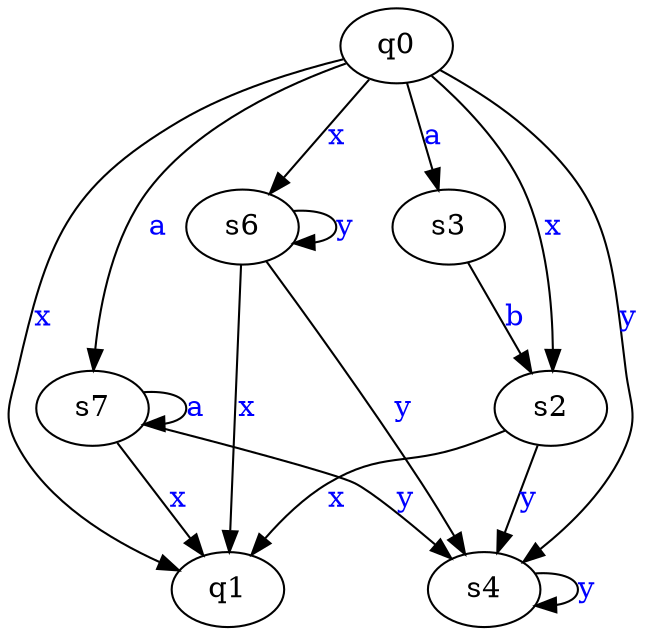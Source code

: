 digraph G {
	"s6"->"q1"[ label=<<font color="blue">x </font>> ];
	"s7"->"s7"[ label=<<font color="blue">a</font>> ];
	"s2"->"s4"[ label=<<font color="blue">y</font>> ];
	"s7"->"s4"[ label=<<font color="blue">y</font>> ];
	"q0"->"s4"[ label=<<font color="blue">y</font>> ];
	"q0"->"s7"[ label=<<font color="blue">a</font>> ];
	"q0"->"s2"[ label=<<font color="blue">x </font>> ];
	"q0"->"s6"[ label=<<font color="blue">x</font>> ];
	"s7"->"q1"[ label=<<font color="blue">x </font>> ];
	"s3"->"s2"[ label=<<font color="blue">b</font>> ];
	"s4"->"s4"[ label=<<font color="blue">y</font>> ];
	"s6"->"s4"[ label=<<font color="blue">y</font>> ];
	"s6"->"s6"[ label=<<font color="blue">y</font>> ];
	"q0"->"q1"[ label=<<font color="blue">x </font>> ];
	"q0"->"s3"[ label=<<font color="blue">a</font>> ];
	"s2"->"q1"[ label=<<font color="blue">x </font>> ];
	"q0";
	"q1";
	"s2";
	"s3";
	"s4";
	"s6";
	"s7";

}
